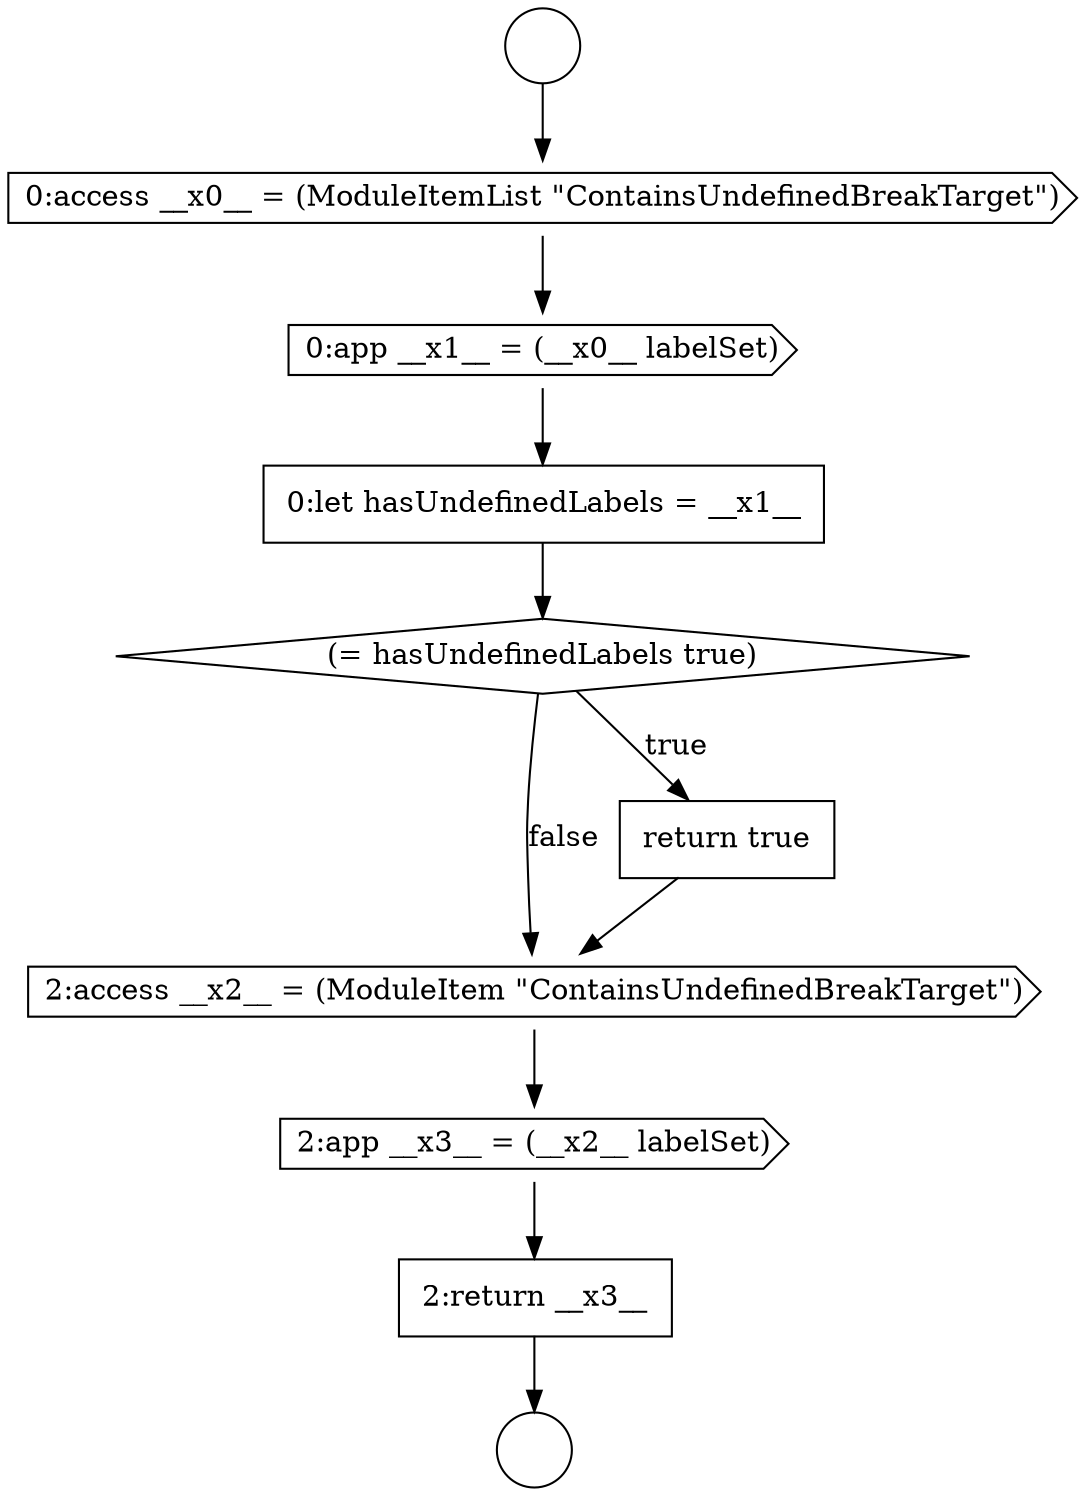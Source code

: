 digraph {
  node10331 [shape=cds, label=<<font color="black">2:app __x3__ = (__x2__ labelSet)</font>> color="black" fillcolor="white" style=filled]
  node10326 [shape=cds, label=<<font color="black">0:app __x1__ = (__x0__ labelSet)</font>> color="black" fillcolor="white" style=filled]
  node10324 [shape=circle label=" " color="black" fillcolor="white" style=filled]
  node10330 [shape=cds, label=<<font color="black">2:access __x2__ = (ModuleItem &quot;ContainsUndefinedBreakTarget&quot;)</font>> color="black" fillcolor="white" style=filled]
  node10327 [shape=none, margin=0, label=<<font color="black">
    <table border="0" cellborder="1" cellspacing="0" cellpadding="10">
      <tr><td align="left">0:let hasUndefinedLabels = __x1__</td></tr>
    </table>
  </font>> color="black" fillcolor="white" style=filled]
  node10329 [shape=none, margin=0, label=<<font color="black">
    <table border="0" cellborder="1" cellspacing="0" cellpadding="10">
      <tr><td align="left">return true</td></tr>
    </table>
  </font>> color="black" fillcolor="white" style=filled]
  node10328 [shape=diamond, label=<<font color="black">(= hasUndefinedLabels true)</font>> color="black" fillcolor="white" style=filled]
  node10332 [shape=none, margin=0, label=<<font color="black">
    <table border="0" cellborder="1" cellspacing="0" cellpadding="10">
      <tr><td align="left">2:return __x3__</td></tr>
    </table>
  </font>> color="black" fillcolor="white" style=filled]
  node10325 [shape=cds, label=<<font color="black">0:access __x0__ = (ModuleItemList &quot;ContainsUndefinedBreakTarget&quot;)</font>> color="black" fillcolor="white" style=filled]
  node10323 [shape=circle label=" " color="black" fillcolor="white" style=filled]
  node10323 -> node10325 [ color="black"]
  node10332 -> node10324 [ color="black"]
  node10329 -> node10330 [ color="black"]
  node10326 -> node10327 [ color="black"]
  node10331 -> node10332 [ color="black"]
  node10328 -> node10329 [label=<<font color="black">true</font>> color="black"]
  node10328 -> node10330 [label=<<font color="black">false</font>> color="black"]
  node10327 -> node10328 [ color="black"]
  node10330 -> node10331 [ color="black"]
  node10325 -> node10326 [ color="black"]
}
